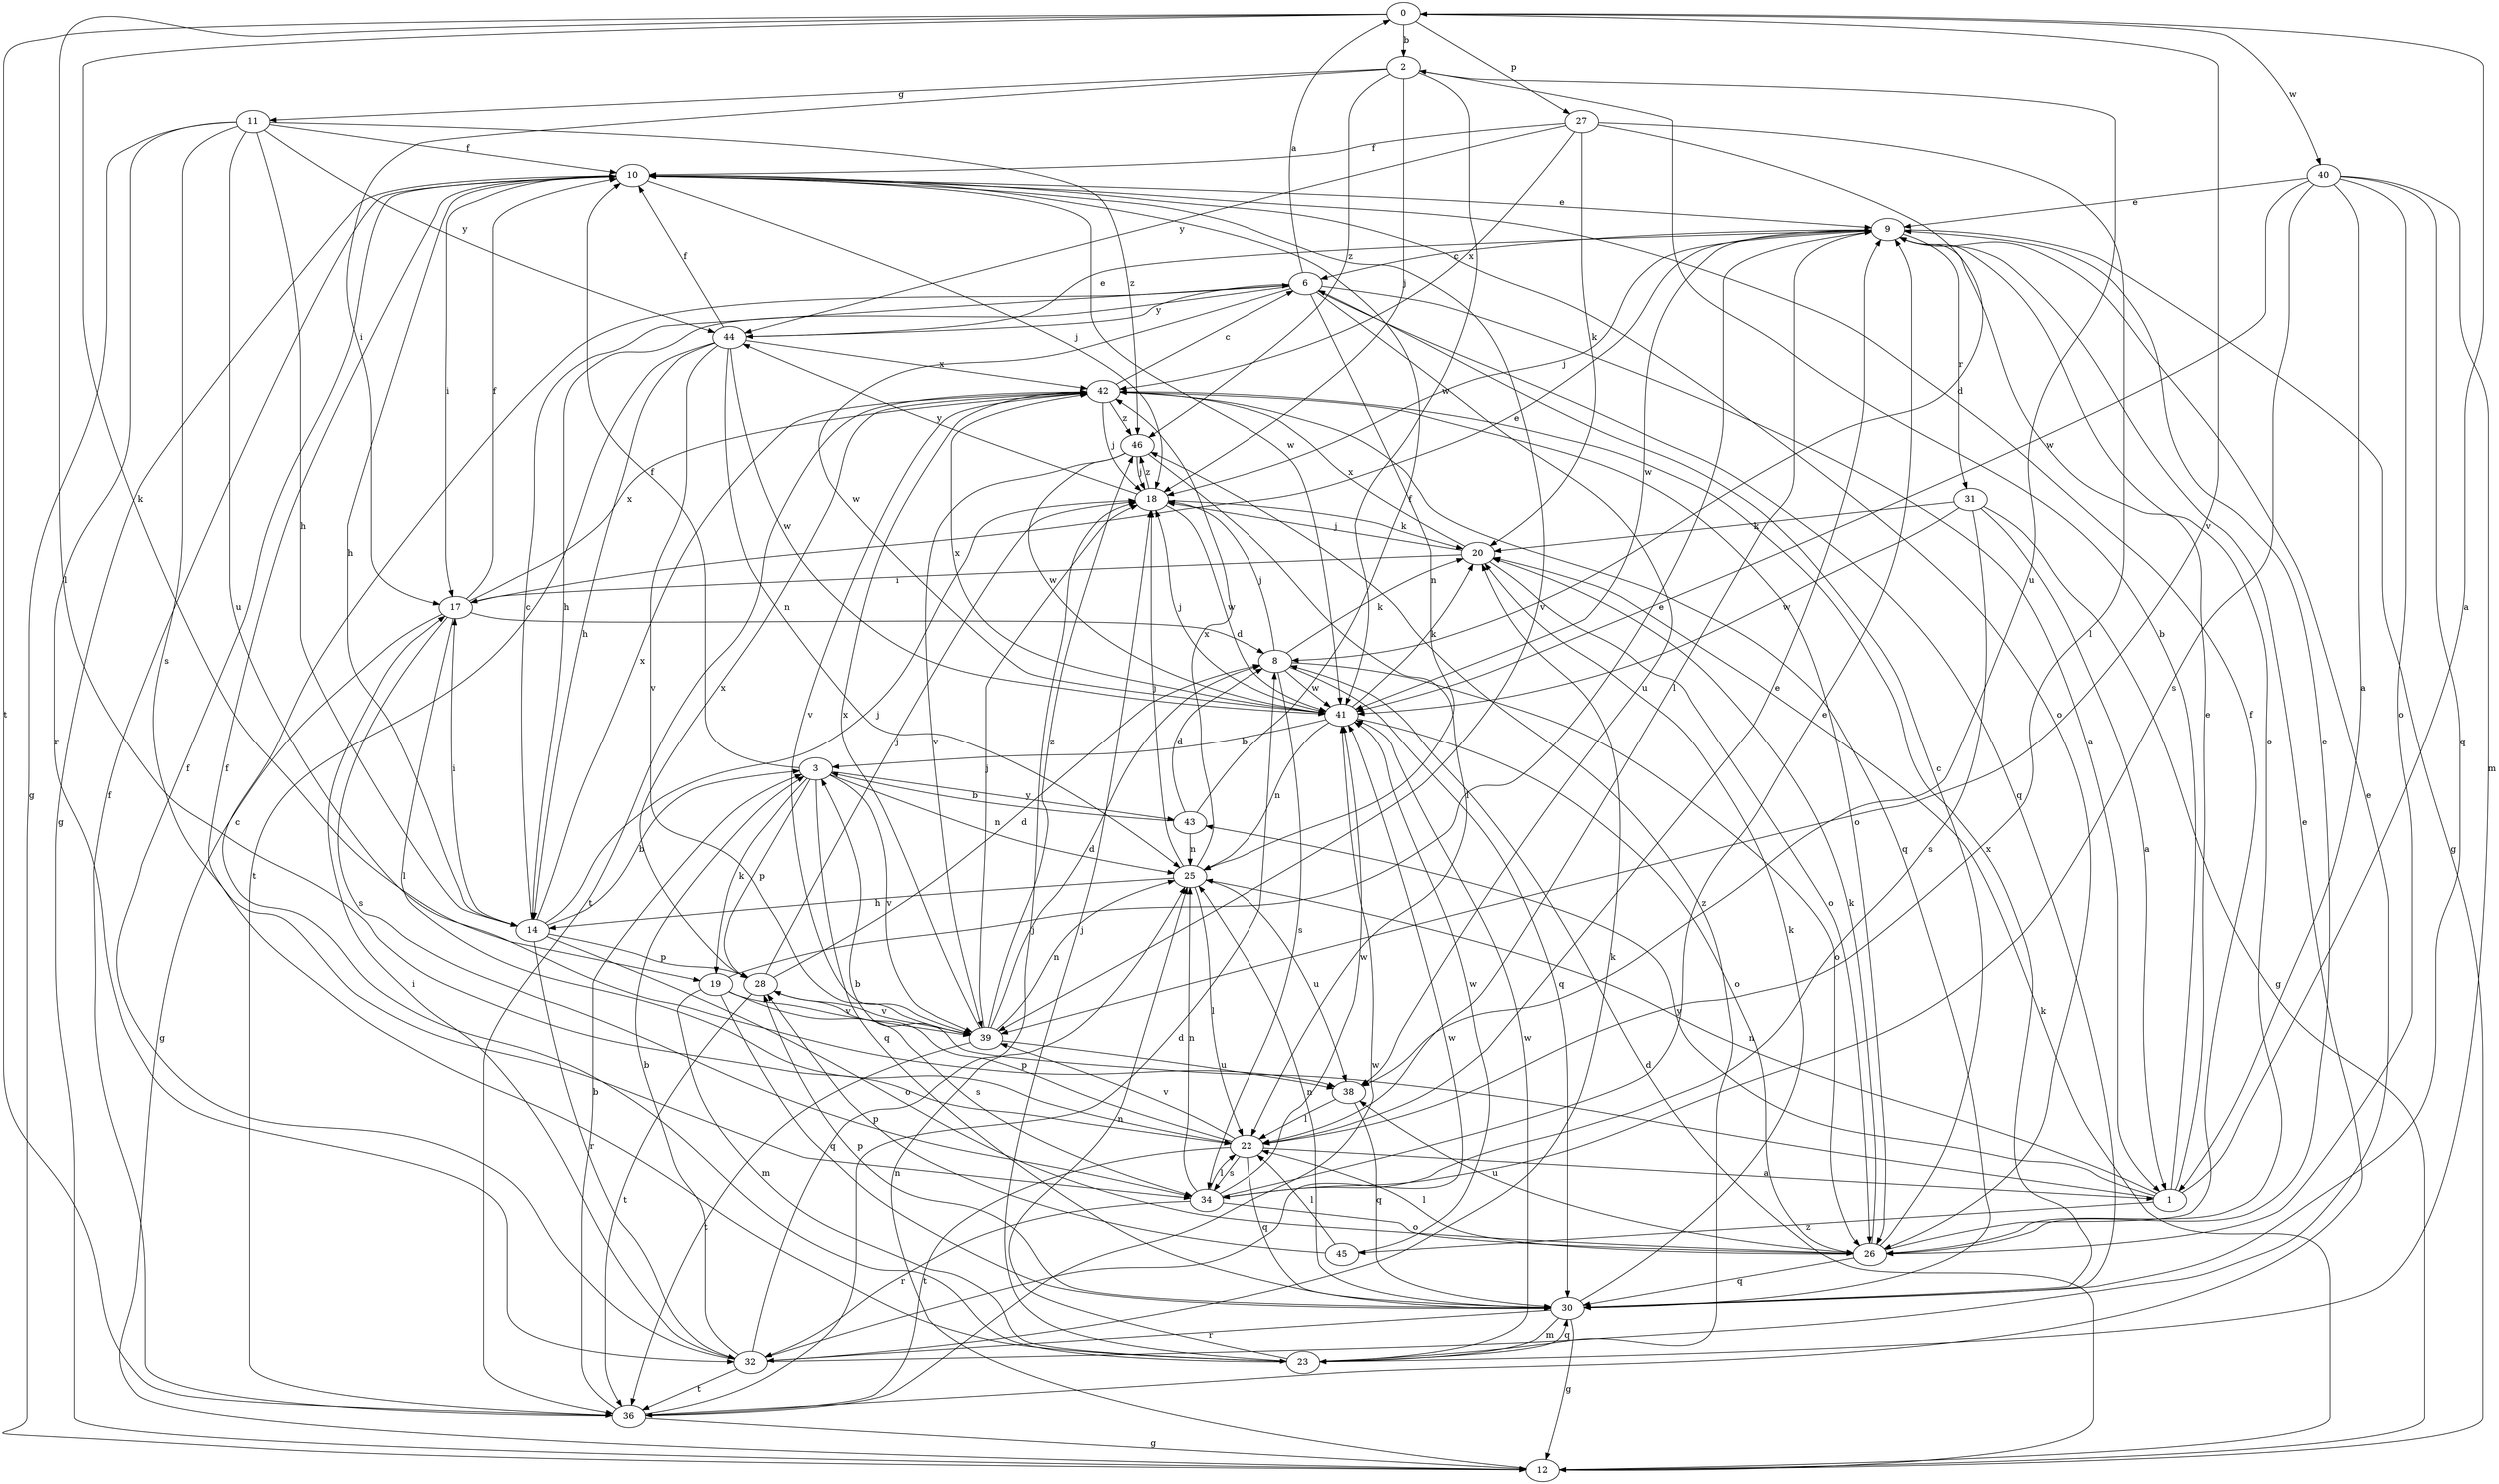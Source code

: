 strict digraph  {
0;
1;
2;
3;
6;
8;
9;
10;
11;
12;
14;
17;
18;
19;
20;
22;
23;
25;
26;
27;
28;
30;
31;
32;
34;
36;
38;
39;
40;
41;
42;
43;
44;
45;
46;
0 -> 2  [label=b];
0 -> 19  [label=k];
0 -> 22  [label=l];
0 -> 27  [label=p];
0 -> 36  [label=t];
0 -> 39  [label=v];
0 -> 40  [label=w];
1 -> 0  [label=a];
1 -> 2  [label=b];
1 -> 3  [label=b];
1 -> 9  [label=e];
1 -> 25  [label=n];
1 -> 43  [label=y];
1 -> 45  [label=z];
2 -> 11  [label=g];
2 -> 17  [label=i];
2 -> 18  [label=j];
2 -> 38  [label=u];
2 -> 41  [label=w];
2 -> 46  [label=z];
3 -> 10  [label=f];
3 -> 19  [label=k];
3 -> 25  [label=n];
3 -> 28  [label=p];
3 -> 30  [label=q];
3 -> 39  [label=v];
3 -> 43  [label=y];
6 -> 0  [label=a];
6 -> 1  [label=a];
6 -> 14  [label=h];
6 -> 25  [label=n];
6 -> 30  [label=q];
6 -> 38  [label=u];
6 -> 41  [label=w];
6 -> 44  [label=y];
8 -> 18  [label=j];
8 -> 20  [label=k];
8 -> 26  [label=o];
8 -> 30  [label=q];
8 -> 34  [label=s];
8 -> 41  [label=w];
9 -> 6  [label=c];
9 -> 12  [label=g];
9 -> 18  [label=j];
9 -> 22  [label=l];
9 -> 26  [label=o];
9 -> 31  [label=r];
9 -> 41  [label=w];
10 -> 9  [label=e];
10 -> 12  [label=g];
10 -> 14  [label=h];
10 -> 17  [label=i];
10 -> 18  [label=j];
10 -> 26  [label=o];
10 -> 39  [label=v];
10 -> 41  [label=w];
11 -> 10  [label=f];
11 -> 12  [label=g];
11 -> 14  [label=h];
11 -> 32  [label=r];
11 -> 34  [label=s];
11 -> 38  [label=u];
11 -> 44  [label=y];
11 -> 46  [label=z];
12 -> 8  [label=d];
12 -> 20  [label=k];
12 -> 25  [label=n];
14 -> 3  [label=b];
14 -> 6  [label=c];
14 -> 17  [label=i];
14 -> 18  [label=j];
14 -> 26  [label=o];
14 -> 28  [label=p];
14 -> 32  [label=r];
14 -> 42  [label=x];
17 -> 8  [label=d];
17 -> 9  [label=e];
17 -> 10  [label=f];
17 -> 12  [label=g];
17 -> 22  [label=l];
17 -> 34  [label=s];
17 -> 42  [label=x];
18 -> 20  [label=k];
18 -> 41  [label=w];
18 -> 44  [label=y];
18 -> 46  [label=z];
19 -> 9  [label=e];
19 -> 23  [label=m];
19 -> 30  [label=q];
19 -> 34  [label=s];
19 -> 39  [label=v];
20 -> 17  [label=i];
20 -> 18  [label=j];
20 -> 26  [label=o];
20 -> 42  [label=x];
22 -> 1  [label=a];
22 -> 9  [label=e];
22 -> 28  [label=p];
22 -> 30  [label=q];
22 -> 34  [label=s];
22 -> 36  [label=t];
22 -> 39  [label=v];
23 -> 6  [label=c];
23 -> 10  [label=f];
23 -> 18  [label=j];
23 -> 25  [label=n];
23 -> 30  [label=q];
23 -> 41  [label=w];
23 -> 46  [label=z];
25 -> 14  [label=h];
25 -> 18  [label=j];
25 -> 22  [label=l];
25 -> 38  [label=u];
25 -> 42  [label=x];
26 -> 6  [label=c];
26 -> 9  [label=e];
26 -> 10  [label=f];
26 -> 20  [label=k];
26 -> 22  [label=l];
26 -> 30  [label=q];
26 -> 38  [label=u];
27 -> 8  [label=d];
27 -> 10  [label=f];
27 -> 20  [label=k];
27 -> 22  [label=l];
27 -> 42  [label=x];
27 -> 44  [label=y];
28 -> 8  [label=d];
28 -> 18  [label=j];
28 -> 36  [label=t];
28 -> 39  [label=v];
28 -> 42  [label=x];
30 -> 12  [label=g];
30 -> 20  [label=k];
30 -> 23  [label=m];
30 -> 25  [label=n];
30 -> 28  [label=p];
30 -> 32  [label=r];
30 -> 42  [label=x];
31 -> 1  [label=a];
31 -> 12  [label=g];
31 -> 20  [label=k];
31 -> 34  [label=s];
31 -> 41  [label=w];
32 -> 3  [label=b];
32 -> 9  [label=e];
32 -> 10  [label=f];
32 -> 17  [label=i];
32 -> 18  [label=j];
32 -> 20  [label=k];
32 -> 36  [label=t];
32 -> 41  [label=w];
34 -> 9  [label=e];
34 -> 22  [label=l];
34 -> 25  [label=n];
34 -> 26  [label=o];
34 -> 32  [label=r];
34 -> 41  [label=w];
36 -> 3  [label=b];
36 -> 8  [label=d];
36 -> 9  [label=e];
36 -> 10  [label=f];
36 -> 12  [label=g];
36 -> 41  [label=w];
38 -> 22  [label=l];
38 -> 30  [label=q];
39 -> 8  [label=d];
39 -> 18  [label=j];
39 -> 25  [label=n];
39 -> 36  [label=t];
39 -> 38  [label=u];
39 -> 42  [label=x];
39 -> 46  [label=z];
40 -> 1  [label=a];
40 -> 9  [label=e];
40 -> 23  [label=m];
40 -> 26  [label=o];
40 -> 30  [label=q];
40 -> 34  [label=s];
40 -> 41  [label=w];
41 -> 3  [label=b];
41 -> 18  [label=j];
41 -> 20  [label=k];
41 -> 25  [label=n];
41 -> 26  [label=o];
41 -> 42  [label=x];
42 -> 6  [label=c];
42 -> 18  [label=j];
42 -> 26  [label=o];
42 -> 30  [label=q];
42 -> 36  [label=t];
42 -> 39  [label=v];
42 -> 46  [label=z];
43 -> 3  [label=b];
43 -> 8  [label=d];
43 -> 10  [label=f];
43 -> 25  [label=n];
44 -> 9  [label=e];
44 -> 10  [label=f];
44 -> 14  [label=h];
44 -> 25  [label=n];
44 -> 36  [label=t];
44 -> 39  [label=v];
44 -> 41  [label=w];
44 -> 42  [label=x];
45 -> 22  [label=l];
45 -> 28  [label=p];
45 -> 41  [label=w];
46 -> 18  [label=j];
46 -> 22  [label=l];
46 -> 39  [label=v];
46 -> 41  [label=w];
}
